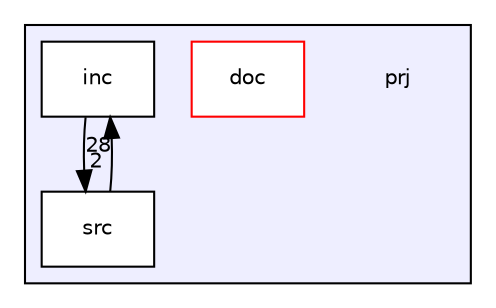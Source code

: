 digraph "prj" {
  compound=true
  node [ fontsize="10", fontname="Helvetica"];
  edge [ labelfontsize="10", labelfontname="Helvetica"];
  subgraph clusterdir_4aa64b0872d36146e049722e293482e3 {
    graph [ bgcolor="#eeeeff", pencolor="black", label="" URL="dir_4aa64b0872d36146e049722e293482e3.html"];
    dir_4aa64b0872d36146e049722e293482e3 [shape=plaintext label="prj"];
    dir_eb7f7183bf3c48c10dae8275cd2eb4b4 [shape=box label="doc" color="red" fillcolor="white" style="filled" URL="dir_eb7f7183bf3c48c10dae8275cd2eb4b4.html"];
    dir_72345776cd6700fb0dedb8f1faaa0c00 [shape=box label="inc" color="black" fillcolor="white" style="filled" URL="dir_72345776cd6700fb0dedb8f1faaa0c00.html"];
    dir_400757c3a0df52e783ed9699284f29ce [shape=box label="src" color="black" fillcolor="white" style="filled" URL="dir_400757c3a0df52e783ed9699284f29ce.html"];
  }
  dir_72345776cd6700fb0dedb8f1faaa0c00->dir_400757c3a0df52e783ed9699284f29ce [headlabel="2", labeldistance=1.5 headhref="dir_000002_000001.html"];
  dir_400757c3a0df52e783ed9699284f29ce->dir_72345776cd6700fb0dedb8f1faaa0c00 [headlabel="28", labeldistance=1.5 headhref="dir_000001_000002.html"];
}
